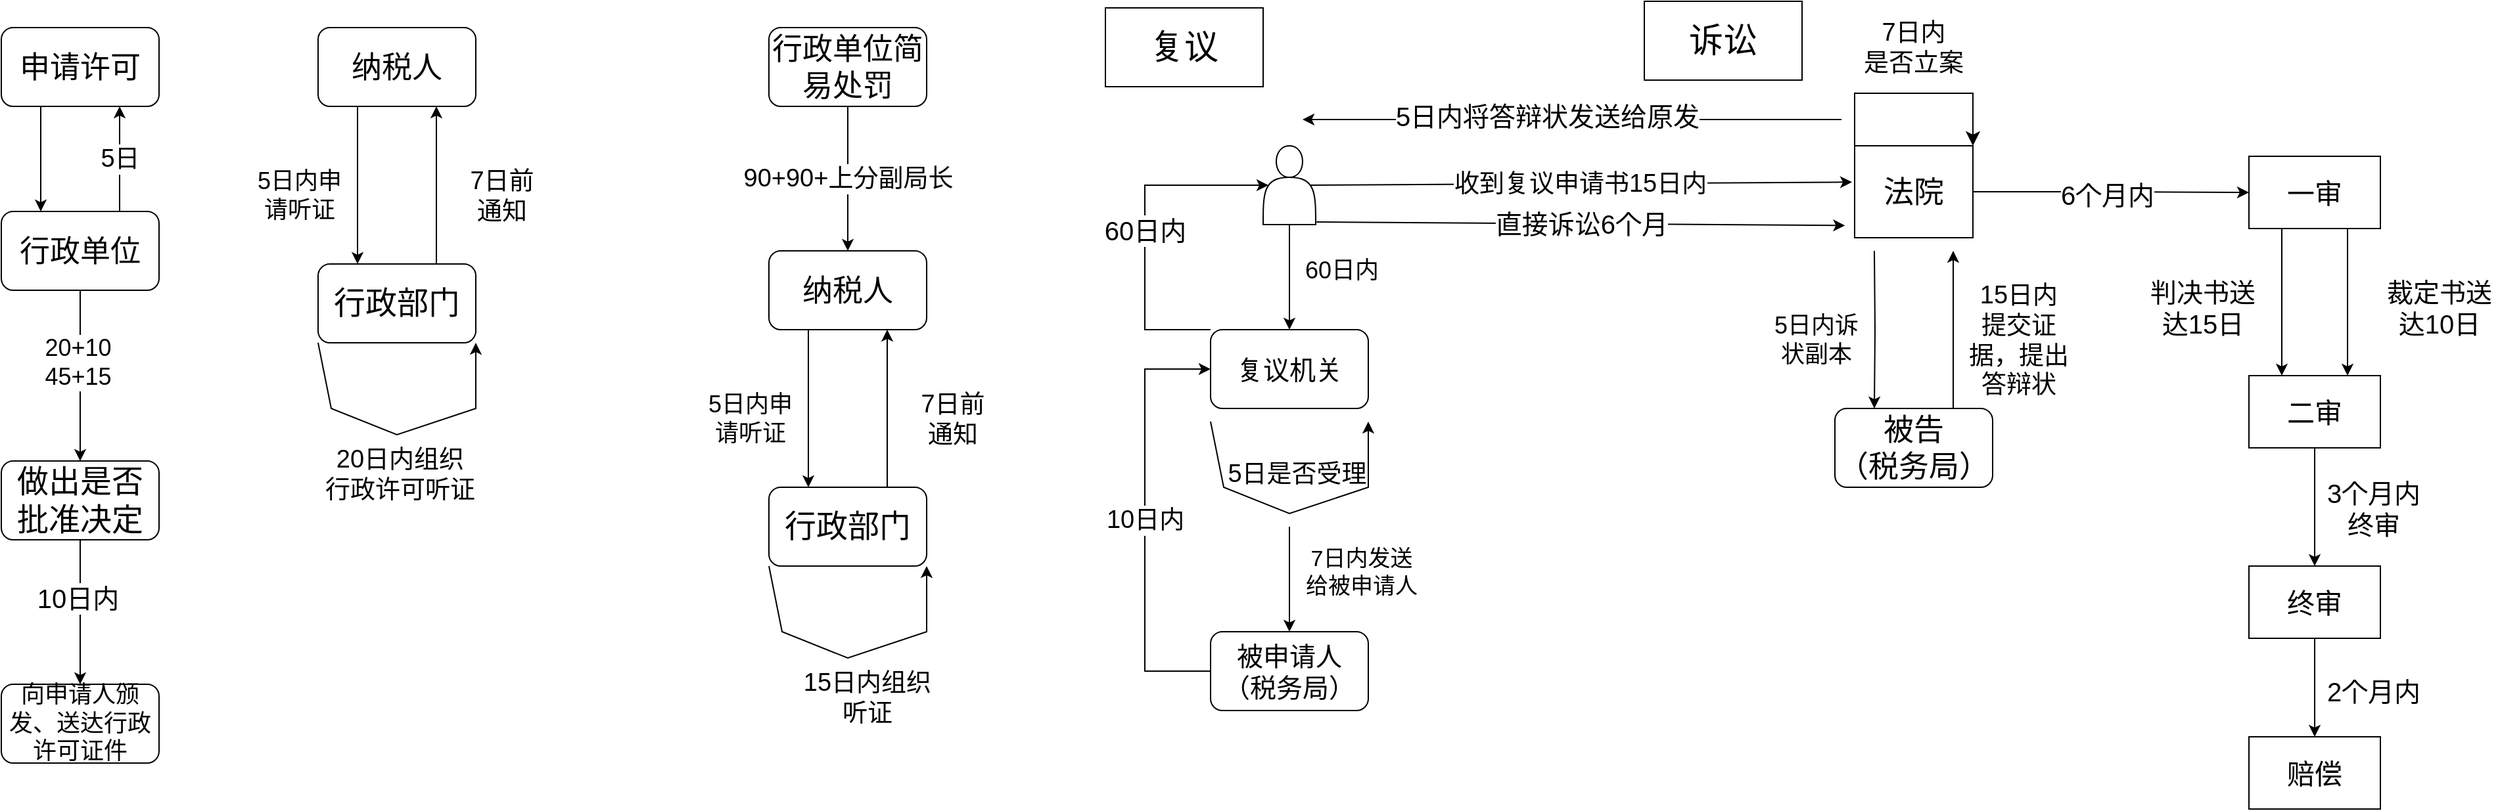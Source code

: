 <mxfile version="21.3.5" type="github">
  <diagram name="第 1 页" id="-ZGSn26ycv_NhK65gIa6">
    <mxGraphModel dx="1640" dy="1100" grid="1" gridSize="10" guides="1" tooltips="1" connect="1" arrows="1" fold="1" page="1" pageScale="1" pageWidth="827" pageHeight="1169" math="0" shadow="0">
      <root>
        <mxCell id="0" />
        <mxCell id="1" parent="0" />
        <mxCell id="Z39Dp9wX__Uqm4KgjtQT-8" value="" style="edgeStyle=orthogonalEdgeStyle;rounded=0;orthogonalLoop=1;jettySize=auto;html=1;exitX=0.25;exitY=1;exitDx=0;exitDy=0;entryX=0.25;entryY=0;entryDx=0;entryDy=0;" edge="1" parent="1" source="Z39Dp9wX__Uqm4KgjtQT-2" target="Z39Dp9wX__Uqm4KgjtQT-3">
          <mxGeometry relative="1" as="geometry" />
        </mxCell>
        <mxCell id="Z39Dp9wX__Uqm4KgjtQT-2" value="&lt;font style=&quot;font-size: 23px;&quot;&gt;申请许可&lt;/font&gt;" style="rounded=1;whiteSpace=wrap;html=1;" vertex="1" parent="1">
          <mxGeometry x="40" y="80" width="120" height="60" as="geometry" />
        </mxCell>
        <mxCell id="Z39Dp9wX__Uqm4KgjtQT-6" value="" style="edgeStyle=orthogonalEdgeStyle;rounded=0;orthogonalLoop=1;jettySize=auto;html=1;" edge="1" parent="1" source="Z39Dp9wX__Uqm4KgjtQT-3" target="Z39Dp9wX__Uqm4KgjtQT-5">
          <mxGeometry relative="1" as="geometry" />
        </mxCell>
        <mxCell id="Z39Dp9wX__Uqm4KgjtQT-9" value="&lt;font style=&quot;font-size: 18px;&quot;&gt;20+10&lt;br&gt;45+15&lt;/font&gt;" style="edgeLabel;html=1;align=center;verticalAlign=middle;resizable=0;points=[];" vertex="1" connectable="0" parent="Z39Dp9wX__Uqm4KgjtQT-6">
          <mxGeometry x="-0.163" y="-2" relative="1" as="geometry">
            <mxPoint as="offset" />
          </mxGeometry>
        </mxCell>
        <mxCell id="Z39Dp9wX__Uqm4KgjtQT-3" value="&lt;font style=&quot;font-size: 23px;&quot;&gt;行政单位&lt;/font&gt;" style="whiteSpace=wrap;html=1;rounded=1;" vertex="1" parent="1">
          <mxGeometry x="40" y="220" width="120" height="60" as="geometry" />
        </mxCell>
        <mxCell id="Z39Dp9wX__Uqm4KgjtQT-93" value="" style="edgeStyle=orthogonalEdgeStyle;rounded=0;orthogonalLoop=1;jettySize=auto;html=1;" edge="1" parent="1" source="Z39Dp9wX__Uqm4KgjtQT-5" target="Z39Dp9wX__Uqm4KgjtQT-92">
          <mxGeometry relative="1" as="geometry" />
        </mxCell>
        <mxCell id="Z39Dp9wX__Uqm4KgjtQT-94" value="&lt;font style=&quot;font-size: 20px;&quot;&gt;10日内&lt;/font&gt;" style="edgeLabel;html=1;align=center;verticalAlign=middle;resizable=0;points=[];" vertex="1" connectable="0" parent="Z39Dp9wX__Uqm4KgjtQT-93">
          <mxGeometry x="-0.212" y="-2" relative="1" as="geometry">
            <mxPoint as="offset" />
          </mxGeometry>
        </mxCell>
        <mxCell id="Z39Dp9wX__Uqm4KgjtQT-5" value="&lt;font style=&quot;font-size: 24px;&quot;&gt;做出是否批准决定&lt;/font&gt;" style="whiteSpace=wrap;html=1;rounded=1;" vertex="1" parent="1">
          <mxGeometry x="40" y="410" width="120" height="60" as="geometry" />
        </mxCell>
        <mxCell id="Z39Dp9wX__Uqm4KgjtQT-7" value="&lt;font style=&quot;font-size: 19px;&quot;&gt;5日&lt;/font&gt;" style="endArrow=classic;html=1;rounded=0;exitX=0.75;exitY=0;exitDx=0;exitDy=0;entryX=0.75;entryY=1;entryDx=0;entryDy=0;" edge="1" parent="1" source="Z39Dp9wX__Uqm4KgjtQT-3" target="Z39Dp9wX__Uqm4KgjtQT-2">
          <mxGeometry width="50" height="50" relative="1" as="geometry">
            <mxPoint x="410" y="190" as="sourcePoint" />
            <mxPoint x="460" y="140" as="targetPoint" />
          </mxGeometry>
        </mxCell>
        <mxCell id="Z39Dp9wX__Uqm4KgjtQT-11" value="&lt;span style=&quot;font-size: 23px;&quot;&gt;行政单位简易处罚&lt;/span&gt;" style="rounded=1;whiteSpace=wrap;html=1;" vertex="1" parent="1">
          <mxGeometry x="624" y="80" width="120" height="60" as="geometry" />
        </mxCell>
        <mxCell id="Z39Dp9wX__Uqm4KgjtQT-12" value="" style="edgeStyle=orthogonalEdgeStyle;rounded=0;orthogonalLoop=1;jettySize=auto;html=1;exitX=0.25;exitY=1;exitDx=0;exitDy=0;entryX=0.25;entryY=0;entryDx=0;entryDy=0;" edge="1" source="Z39Dp9wX__Uqm4KgjtQT-14" target="Z39Dp9wX__Uqm4KgjtQT-15" parent="1">
          <mxGeometry relative="1" as="geometry" />
        </mxCell>
        <mxCell id="Z39Dp9wX__Uqm4KgjtQT-14" value="&lt;font style=&quot;font-size: 23px;&quot;&gt;纳税人&lt;/font&gt;" style="whiteSpace=wrap;html=1;rounded=1;" vertex="1" parent="1">
          <mxGeometry x="624" y="250" width="120" height="60" as="geometry" />
        </mxCell>
        <mxCell id="Z39Dp9wX__Uqm4KgjtQT-15" value="&lt;font style=&quot;font-size: 24px;&quot;&gt;行政部门&lt;/font&gt;" style="whiteSpace=wrap;html=1;rounded=1;" vertex="1" parent="1">
          <mxGeometry x="624" y="430" width="120" height="60" as="geometry" />
        </mxCell>
        <mxCell id="Z39Dp9wX__Uqm4KgjtQT-17" value="&lt;font style=&quot;font-size: 19px;&quot;&gt;90+90+上分副局长&lt;/font&gt;" style="endArrow=classic;html=1;rounded=0;exitX=0.5;exitY=1;exitDx=0;exitDy=0;entryX=0.5;entryY=0;entryDx=0;entryDy=0;" edge="1" parent="1" source="Z39Dp9wX__Uqm4KgjtQT-11" target="Z39Dp9wX__Uqm4KgjtQT-14">
          <mxGeometry width="50" height="50" relative="1" as="geometry">
            <mxPoint x="584" y="390" as="sourcePoint" />
            <mxPoint x="634" y="340" as="targetPoint" />
            <mxPoint as="offset" />
          </mxGeometry>
        </mxCell>
        <mxCell id="Z39Dp9wX__Uqm4KgjtQT-19" value="" style="endArrow=classic;html=1;rounded=0;exitX=0;exitY=1;exitDx=0;exitDy=0;entryX=1;entryY=1;entryDx=0;entryDy=0;" edge="1" parent="1" source="Z39Dp9wX__Uqm4KgjtQT-15" target="Z39Dp9wX__Uqm4KgjtQT-15">
          <mxGeometry width="50" height="50" relative="1" as="geometry">
            <mxPoint x="584" y="380" as="sourcePoint" />
            <mxPoint x="734" y="500" as="targetPoint" />
            <Array as="points">
              <mxPoint x="634" y="540" />
              <mxPoint x="684" y="560" />
              <mxPoint x="744" y="540" />
            </Array>
          </mxGeometry>
        </mxCell>
        <mxCell id="Z39Dp9wX__Uqm4KgjtQT-20" value="&lt;font style=&quot;font-size: 19px;&quot;&gt;15日内组织听证&lt;/font&gt;" style="text;html=1;strokeColor=none;fillColor=none;align=center;verticalAlign=middle;whiteSpace=wrap;rounded=0;" vertex="1" parent="1">
          <mxGeometry x="644" y="570" width="110" height="40" as="geometry" />
        </mxCell>
        <mxCell id="Z39Dp9wX__Uqm4KgjtQT-26" value="&lt;font style=&quot;font-size: 19px;&quot;&gt;7日前&lt;br&gt;通知&lt;/font&gt;" style="text;html=1;strokeColor=none;fillColor=none;align=center;verticalAlign=middle;whiteSpace=wrap;rounded=0;" vertex="1" parent="1">
          <mxGeometry x="724" y="338" width="80" height="80" as="geometry" />
        </mxCell>
        <mxCell id="Z39Dp9wX__Uqm4KgjtQT-27" value="&lt;font style=&quot;font-size: 18px;&quot;&gt;5日内申请听证&lt;/font&gt;" style="text;html=1;strokeColor=none;fillColor=none;align=center;verticalAlign=middle;whiteSpace=wrap;rounded=0;" vertex="1" parent="1">
          <mxGeometry x="570" y="338" width="80" height="80" as="geometry" />
        </mxCell>
        <mxCell id="Z39Dp9wX__Uqm4KgjtQT-28" value="" style="endArrow=classic;html=1;rounded=0;exitX=0.75;exitY=0;exitDx=0;exitDy=0;entryX=0.75;entryY=1;entryDx=0;entryDy=0;" edge="1" parent="1" source="Z39Dp9wX__Uqm4KgjtQT-15" target="Z39Dp9wX__Uqm4KgjtQT-14">
          <mxGeometry width="50" height="50" relative="1" as="geometry">
            <mxPoint x="584" y="340" as="sourcePoint" />
            <mxPoint x="634" y="290" as="targetPoint" />
          </mxGeometry>
        </mxCell>
        <mxCell id="Z39Dp9wX__Uqm4KgjtQT-29" value="" style="edgeStyle=orthogonalEdgeStyle;rounded=0;orthogonalLoop=1;jettySize=auto;html=1;exitX=0.25;exitY=1;exitDx=0;exitDy=0;entryX=0.25;entryY=0;entryDx=0;entryDy=0;" edge="1" parent="1" source="Z39Dp9wX__Uqm4KgjtQT-30" target="Z39Dp9wX__Uqm4KgjtQT-31">
          <mxGeometry relative="1" as="geometry" />
        </mxCell>
        <mxCell id="Z39Dp9wX__Uqm4KgjtQT-30" value="&lt;font style=&quot;font-size: 23px;&quot;&gt;纳税人&lt;/font&gt;" style="whiteSpace=wrap;html=1;rounded=1;" vertex="1" parent="1">
          <mxGeometry x="281" y="80" width="120" height="60" as="geometry" />
        </mxCell>
        <mxCell id="Z39Dp9wX__Uqm4KgjtQT-31" value="&lt;font style=&quot;font-size: 24px;&quot;&gt;行政部门&lt;/font&gt;" style="whiteSpace=wrap;html=1;rounded=1;" vertex="1" parent="1">
          <mxGeometry x="281" y="260" width="120" height="60" as="geometry" />
        </mxCell>
        <mxCell id="Z39Dp9wX__Uqm4KgjtQT-32" value="" style="endArrow=classic;html=1;rounded=0;exitX=0;exitY=1;exitDx=0;exitDy=0;entryX=1;entryY=1;entryDx=0;entryDy=0;" edge="1" parent="1" source="Z39Dp9wX__Uqm4KgjtQT-31" target="Z39Dp9wX__Uqm4KgjtQT-31">
          <mxGeometry width="50" height="50" relative="1" as="geometry">
            <mxPoint x="241" y="210" as="sourcePoint" />
            <mxPoint x="391" y="330" as="targetPoint" />
            <Array as="points">
              <mxPoint x="291" y="370" />
              <mxPoint x="341" y="390" />
              <mxPoint x="401" y="370" />
            </Array>
          </mxGeometry>
        </mxCell>
        <mxCell id="Z39Dp9wX__Uqm4KgjtQT-33" value="&lt;font style=&quot;font-size: 19px;&quot;&gt;20日内组织&lt;br&gt;行政许可听证&lt;/font&gt;" style="text;html=1;strokeColor=none;fillColor=none;align=center;verticalAlign=middle;whiteSpace=wrap;rounded=0;" vertex="1" parent="1">
          <mxGeometry x="274" y="400" width="139" height="40" as="geometry" />
        </mxCell>
        <mxCell id="Z39Dp9wX__Uqm4KgjtQT-34" value="&lt;font style=&quot;font-size: 19px;&quot;&gt;7日前&lt;br&gt;通知&lt;/font&gt;" style="text;html=1;strokeColor=none;fillColor=none;align=center;verticalAlign=middle;whiteSpace=wrap;rounded=0;" vertex="1" parent="1">
          <mxGeometry x="381" y="168" width="80" height="80" as="geometry" />
        </mxCell>
        <mxCell id="Z39Dp9wX__Uqm4KgjtQT-35" value="&lt;font style=&quot;font-size: 18px;&quot;&gt;5日内申请听证&lt;/font&gt;" style="text;html=1;strokeColor=none;fillColor=none;align=center;verticalAlign=middle;whiteSpace=wrap;rounded=0;" vertex="1" parent="1">
          <mxGeometry x="227" y="168" width="80" height="80" as="geometry" />
        </mxCell>
        <mxCell id="Z39Dp9wX__Uqm4KgjtQT-36" value="" style="endArrow=classic;html=1;rounded=0;exitX=0.75;exitY=0;exitDx=0;exitDy=0;entryX=0.75;entryY=1;entryDx=0;entryDy=0;" edge="1" parent="1" source="Z39Dp9wX__Uqm4KgjtQT-31" target="Z39Dp9wX__Uqm4KgjtQT-30">
          <mxGeometry width="50" height="50" relative="1" as="geometry">
            <mxPoint x="241" y="170" as="sourcePoint" />
            <mxPoint x="291" y="120" as="targetPoint" />
          </mxGeometry>
        </mxCell>
        <mxCell id="Z39Dp9wX__Uqm4KgjtQT-40" value="" style="edgeStyle=orthogonalEdgeStyle;rounded=0;orthogonalLoop=1;jettySize=auto;html=1;" edge="1" parent="1" source="Z39Dp9wX__Uqm4KgjtQT-38" target="Z39Dp9wX__Uqm4KgjtQT-39">
          <mxGeometry relative="1" as="geometry" />
        </mxCell>
        <mxCell id="Z39Dp9wX__Uqm4KgjtQT-38" value="" style="shape=actor;whiteSpace=wrap;html=1;" vertex="1" parent="1">
          <mxGeometry x="1000" y="170" width="40" height="60" as="geometry" />
        </mxCell>
        <mxCell id="Z39Dp9wX__Uqm4KgjtQT-39" value="&lt;font style=&quot;font-size: 20px;&quot;&gt;复议机关&lt;/font&gt;" style="rounded=1;whiteSpace=wrap;html=1;" vertex="1" parent="1">
          <mxGeometry x="960" y="310" width="120" height="60" as="geometry" />
        </mxCell>
        <mxCell id="Z39Dp9wX__Uqm4KgjtQT-41" value="&lt;font style=&quot;font-size: 18px;&quot;&gt;60日内&lt;/font&gt;" style="text;html=1;strokeColor=none;fillColor=none;align=center;verticalAlign=middle;whiteSpace=wrap;rounded=0;" vertex="1" parent="1">
          <mxGeometry x="1030" y="250" width="60" height="30" as="geometry" />
        </mxCell>
        <mxCell id="Z39Dp9wX__Uqm4KgjtQT-42" value="&lt;font style=&quot;font-size: 26px;&quot;&gt;复议&lt;/font&gt;" style="rounded=0;whiteSpace=wrap;html=1;" vertex="1" parent="1">
          <mxGeometry x="880" y="65" width="120" height="60" as="geometry" />
        </mxCell>
        <mxCell id="Z39Dp9wX__Uqm4KgjtQT-43" value="" style="endArrow=classic;html=1;rounded=0;exitX=0;exitY=1;exitDx=0;exitDy=0;entryX=1;entryY=1;entryDx=0;entryDy=0;" edge="1" parent="1">
          <mxGeometry width="50" height="50" relative="1" as="geometry">
            <mxPoint x="960" y="380" as="sourcePoint" />
            <mxPoint x="1080" y="380" as="targetPoint" />
            <Array as="points">
              <mxPoint x="970" y="430" />
              <mxPoint x="1020" y="450" />
              <mxPoint x="1080" y="430" />
            </Array>
          </mxGeometry>
        </mxCell>
        <mxCell id="Z39Dp9wX__Uqm4KgjtQT-44" value="&lt;font style=&quot;font-size: 19px;&quot;&gt;5日是否受理&lt;/font&gt;" style="text;html=1;strokeColor=none;fillColor=none;align=center;verticalAlign=middle;whiteSpace=wrap;rounded=0;" vertex="1" parent="1">
          <mxGeometry x="971" y="400" width="110" height="40" as="geometry" />
        </mxCell>
        <mxCell id="Z39Dp9wX__Uqm4KgjtQT-45" value="&lt;font style=&quot;font-size: 20px;&quot;&gt;被申请人（税务局）&lt;/font&gt;" style="rounded=1;whiteSpace=wrap;html=1;" vertex="1" parent="1">
          <mxGeometry x="960" y="540" width="120" height="60" as="geometry" />
        </mxCell>
        <mxCell id="Z39Dp9wX__Uqm4KgjtQT-46" value="" style="endArrow=classic;html=1;rounded=0;entryX=0.5;entryY=0;entryDx=0;entryDy=0;" edge="1" parent="1" target="Z39Dp9wX__Uqm4KgjtQT-45">
          <mxGeometry width="50" height="50" relative="1" as="geometry">
            <mxPoint x="1020" y="460" as="sourcePoint" />
            <mxPoint x="1400" y="360" as="targetPoint" />
          </mxGeometry>
        </mxCell>
        <mxCell id="Z39Dp9wX__Uqm4KgjtQT-47" value="&lt;font style=&quot;font-size: 17px;&quot;&gt;7日内发送&lt;br&gt;给被申请人&lt;/font&gt;" style="text;html=1;strokeColor=none;fillColor=none;align=center;verticalAlign=middle;whiteSpace=wrap;rounded=0;" vertex="1" parent="1">
          <mxGeometry x="1025" y="480" width="100" height="30" as="geometry" />
        </mxCell>
        <mxCell id="Z39Dp9wX__Uqm4KgjtQT-48" value="&lt;font style=&quot;font-size: 19px;&quot;&gt;10日内&lt;/font&gt;" style="endArrow=classic;html=1;rounded=0;exitX=0;exitY=0.5;exitDx=0;exitDy=0;entryX=0;entryY=0.5;entryDx=0;entryDy=0;" edge="1" parent="1" source="Z39Dp9wX__Uqm4KgjtQT-45" target="Z39Dp9wX__Uqm4KgjtQT-39">
          <mxGeometry width="50" height="50" relative="1" as="geometry">
            <mxPoint x="1300" y="390" as="sourcePoint" />
            <mxPoint x="1350" y="340" as="targetPoint" />
            <Array as="points">
              <mxPoint x="910" y="570" />
              <mxPoint x="910" y="340" />
            </Array>
          </mxGeometry>
        </mxCell>
        <mxCell id="Z39Dp9wX__Uqm4KgjtQT-50" value="&lt;font style=&quot;font-size: 20px;&quot;&gt;60日内&lt;/font&gt;" style="endArrow=classic;html=1;rounded=0;exitX=0;exitY=0;exitDx=0;exitDy=0;entryX=0.1;entryY=0.5;entryDx=0;entryDy=0;entryPerimeter=0;" edge="1" parent="1" source="Z39Dp9wX__Uqm4KgjtQT-39" target="Z39Dp9wX__Uqm4KgjtQT-38">
          <mxGeometry x="-0.003" width="50" height="50" relative="1" as="geometry">
            <mxPoint x="1300" y="370" as="sourcePoint" />
            <mxPoint x="1350" y="320" as="targetPoint" />
            <Array as="points">
              <mxPoint x="910" y="310" />
              <mxPoint x="910" y="200" />
            </Array>
            <mxPoint as="offset" />
          </mxGeometry>
        </mxCell>
        <mxCell id="Z39Dp9wX__Uqm4KgjtQT-57" value="&lt;font style=&quot;font-size: 20px;&quot;&gt;直接诉讼6个月&lt;/font&gt;" style="endArrow=classic;html=1;rounded=0;exitX=1.017;exitY=0.967;exitDx=0;exitDy=0;exitPerimeter=0;entryX=-0.081;entryY=0.867;entryDx=0;entryDy=0;entryPerimeter=0;" edge="1" parent="1" source="Z39Dp9wX__Uqm4KgjtQT-38" target="Z39Dp9wX__Uqm4KgjtQT-59">
          <mxGeometry width="50" height="50" relative="1" as="geometry">
            <mxPoint x="1300" y="370" as="sourcePoint" />
            <mxPoint x="1460" y="228" as="targetPoint" />
          </mxGeometry>
        </mxCell>
        <mxCell id="Z39Dp9wX__Uqm4KgjtQT-58" value="&lt;font style=&quot;font-size: 19px;&quot;&gt;收到复议申请书15日内&lt;/font&gt;" style="endArrow=classic;html=1;rounded=0;exitX=0.9;exitY=0.5;exitDx=0;exitDy=0;exitPerimeter=0;entryX=-0.022;entryY=0.395;entryDx=0;entryDy=0;entryPerimeter=0;" edge="1" parent="1" source="Z39Dp9wX__Uqm4KgjtQT-38" target="Z39Dp9wX__Uqm4KgjtQT-59">
          <mxGeometry x="-0.002" width="50" height="50" relative="1" as="geometry">
            <mxPoint x="1300" y="370" as="sourcePoint" />
            <mxPoint x="1280" y="190" as="targetPoint" />
            <mxPoint as="offset" />
          </mxGeometry>
        </mxCell>
        <mxCell id="Z39Dp9wX__Uqm4KgjtQT-74" value="" style="edgeStyle=orthogonalEdgeStyle;rounded=0;orthogonalLoop=1;jettySize=auto;html=1;" edge="1" parent="1" source="Z39Dp9wX__Uqm4KgjtQT-59" target="Z39Dp9wX__Uqm4KgjtQT-73">
          <mxGeometry relative="1" as="geometry" />
        </mxCell>
        <mxCell id="Z39Dp9wX__Uqm4KgjtQT-75" value="&lt;font style=&quot;font-size: 20px;&quot;&gt;6个月内&lt;/font&gt;" style="edgeLabel;html=1;align=center;verticalAlign=middle;resizable=0;points=[];" vertex="1" connectable="0" parent="Z39Dp9wX__Uqm4KgjtQT-74">
          <mxGeometry x="-0.037" y="-2" relative="1" as="geometry">
            <mxPoint as="offset" />
          </mxGeometry>
        </mxCell>
        <mxCell id="Z39Dp9wX__Uqm4KgjtQT-59" value="&lt;font style=&quot;font-size: 23px;&quot;&gt;法院&lt;/font&gt;" style="shape=loopLimit;whiteSpace=wrap;html=1;size=0;" vertex="1" parent="1">
          <mxGeometry x="1450" y="170" width="90" height="70" as="geometry" />
        </mxCell>
        <mxCell id="Z39Dp9wX__Uqm4KgjtQT-60" value="&lt;font style=&quot;font-size: 26px;&quot;&gt;诉讼&lt;/font&gt;" style="rounded=0;whiteSpace=wrap;html=1;" vertex="1" parent="1">
          <mxGeometry x="1290" y="60" width="120" height="60" as="geometry" />
        </mxCell>
        <mxCell id="Z39Dp9wX__Uqm4KgjtQT-63" value="" style="edgeStyle=elbowEdgeStyle;elbow=horizontal;endArrow=classic;html=1;curved=0;rounded=0;endSize=8;startSize=8;exitX=0;exitY=0;exitDx=0;exitDy=0;entryX=1;entryY=0;entryDx=0;entryDy=0;" edge="1" parent="1" source="Z39Dp9wX__Uqm4KgjtQT-59" target="Z39Dp9wX__Uqm4KgjtQT-59">
          <mxGeometry width="50" height="50" relative="1" as="geometry">
            <mxPoint x="1430" y="340" as="sourcePoint" />
            <mxPoint x="1480" y="290" as="targetPoint" />
            <Array as="points">
              <mxPoint x="1470" y="130" />
              <mxPoint x="1495" y="110" />
            </Array>
          </mxGeometry>
        </mxCell>
        <mxCell id="Z39Dp9wX__Uqm4KgjtQT-65" value="&lt;font style=&quot;font-size: 19px;&quot;&gt;7日内&lt;br&gt;是否立案&lt;/font&gt;" style="text;html=1;strokeColor=none;fillColor=none;align=center;verticalAlign=middle;whiteSpace=wrap;rounded=0;" vertex="1" parent="1">
          <mxGeometry x="1450" y="80" width="90" height="30" as="geometry" />
        </mxCell>
        <mxCell id="Z39Dp9wX__Uqm4KgjtQT-66" value="" style="edgeStyle=orthogonalEdgeStyle;rounded=0;orthogonalLoop=1;jettySize=auto;html=1;exitX=0.25;exitY=1;exitDx=0;exitDy=0;entryX=0.25;entryY=0;entryDx=0;entryDy=0;" edge="1" parent="1" target="Z39Dp9wX__Uqm4KgjtQT-67">
          <mxGeometry relative="1" as="geometry">
            <mxPoint x="1465" y="250" as="sourcePoint" />
          </mxGeometry>
        </mxCell>
        <mxCell id="Z39Dp9wX__Uqm4KgjtQT-67" value="&lt;font style=&quot;font-size: 23px;&quot;&gt;被告&lt;br&gt;（税务局）&lt;/font&gt;" style="whiteSpace=wrap;html=1;rounded=1;" vertex="1" parent="1">
          <mxGeometry x="1435" y="370" width="120" height="60" as="geometry" />
        </mxCell>
        <mxCell id="Z39Dp9wX__Uqm4KgjtQT-68" value="&lt;font style=&quot;font-size: 19px;&quot;&gt;15日内提交证据，提出答辩状&lt;br&gt;&lt;/font&gt;" style="text;html=1;strokeColor=none;fillColor=none;align=center;verticalAlign=middle;whiteSpace=wrap;rounded=0;" vertex="1" parent="1">
          <mxGeometry x="1535" y="278" width="80" height="80" as="geometry" />
        </mxCell>
        <mxCell id="Z39Dp9wX__Uqm4KgjtQT-69" value="&lt;font style=&quot;font-size: 18px;&quot;&gt;5日内诉状副本&lt;/font&gt;" style="text;html=1;strokeColor=none;fillColor=none;align=center;verticalAlign=middle;whiteSpace=wrap;rounded=0;" vertex="1" parent="1">
          <mxGeometry x="1381" y="278" width="80" height="80" as="geometry" />
        </mxCell>
        <mxCell id="Z39Dp9wX__Uqm4KgjtQT-70" value="" style="endArrow=classic;html=1;rounded=0;exitX=0.75;exitY=0;exitDx=0;exitDy=0;entryX=0.75;entryY=1;entryDx=0;entryDy=0;" edge="1" parent="1" source="Z39Dp9wX__Uqm4KgjtQT-67">
          <mxGeometry width="50" height="50" relative="1" as="geometry">
            <mxPoint x="1395" y="280" as="sourcePoint" />
            <mxPoint x="1525" y="250" as="targetPoint" />
          </mxGeometry>
        </mxCell>
        <mxCell id="Z39Dp9wX__Uqm4KgjtQT-71" value="" style="endArrow=classic;html=1;rounded=0;" edge="1" parent="1">
          <mxGeometry width="50" height="50" relative="1" as="geometry">
            <mxPoint x="1440" y="150" as="sourcePoint" />
            <mxPoint x="1030" y="150" as="targetPoint" />
          </mxGeometry>
        </mxCell>
        <mxCell id="Z39Dp9wX__Uqm4KgjtQT-72" value="&lt;font style=&quot;font-size: 20px;&quot;&gt;5日内将答辩状发送给原发&lt;/font&gt;" style="edgeLabel;html=1;align=center;verticalAlign=middle;resizable=0;points=[];" vertex="1" connectable="0" parent="Z39Dp9wX__Uqm4KgjtQT-71">
          <mxGeometry x="0.093" y="-3" relative="1" as="geometry">
            <mxPoint as="offset" />
          </mxGeometry>
        </mxCell>
        <mxCell id="Z39Dp9wX__Uqm4KgjtQT-73" value="&lt;font style=&quot;font-size: 21px;&quot;&gt;一审&lt;/font&gt;" style="rounded=0;whiteSpace=wrap;html=1;" vertex="1" parent="1">
          <mxGeometry x="1750" y="178" width="100" height="55" as="geometry" />
        </mxCell>
        <mxCell id="Z39Dp9wX__Uqm4KgjtQT-86" value="" style="edgeStyle=orthogonalEdgeStyle;rounded=0;orthogonalLoop=1;jettySize=auto;html=1;" edge="1" parent="1" source="Z39Dp9wX__Uqm4KgjtQT-77" target="Z39Dp9wX__Uqm4KgjtQT-85">
          <mxGeometry relative="1" as="geometry" />
        </mxCell>
        <mxCell id="Z39Dp9wX__Uqm4KgjtQT-77" value="&lt;font style=&quot;font-size: 21px;&quot;&gt;二审&lt;/font&gt;" style="rounded=0;whiteSpace=wrap;html=1;" vertex="1" parent="1">
          <mxGeometry x="1750" y="345" width="100" height="55" as="geometry" />
        </mxCell>
        <mxCell id="Z39Dp9wX__Uqm4KgjtQT-78" value="" style="endArrow=classic;html=1;rounded=0;exitX=0.25;exitY=1;exitDx=0;exitDy=0;entryX=0.25;entryY=0;entryDx=0;entryDy=0;" edge="1" parent="1" source="Z39Dp9wX__Uqm4KgjtQT-73" target="Z39Dp9wX__Uqm4KgjtQT-77">
          <mxGeometry width="50" height="50" relative="1" as="geometry">
            <mxPoint x="1610" y="430" as="sourcePoint" />
            <mxPoint x="1660" y="380" as="targetPoint" />
          </mxGeometry>
        </mxCell>
        <mxCell id="Z39Dp9wX__Uqm4KgjtQT-80" value="&lt;font style=&quot;font-size: 20px;&quot;&gt;判决书送达15日&lt;/font&gt;" style="text;html=1;strokeColor=none;fillColor=none;align=center;verticalAlign=middle;whiteSpace=wrap;rounded=0;" vertex="1" parent="1">
          <mxGeometry x="1670" y="265" width="90" height="55" as="geometry" />
        </mxCell>
        <mxCell id="Z39Dp9wX__Uqm4KgjtQT-83" value="" style="endArrow=classic;html=1;rounded=0;exitX=0.75;exitY=1;exitDx=0;exitDy=0;entryX=0.75;entryY=0;entryDx=0;entryDy=0;" edge="1" parent="1" source="Z39Dp9wX__Uqm4KgjtQT-73" target="Z39Dp9wX__Uqm4KgjtQT-77">
          <mxGeometry width="50" height="50" relative="1" as="geometry">
            <mxPoint x="1610" y="400" as="sourcePoint" />
            <mxPoint x="1660" y="350" as="targetPoint" />
          </mxGeometry>
        </mxCell>
        <mxCell id="Z39Dp9wX__Uqm4KgjtQT-84" value="&lt;font style=&quot;font-size: 20px;&quot;&gt;裁定书送达10日&lt;/font&gt;" style="text;html=1;strokeColor=none;fillColor=none;align=center;verticalAlign=middle;whiteSpace=wrap;rounded=0;" vertex="1" parent="1">
          <mxGeometry x="1850" y="265" width="90" height="55" as="geometry" />
        </mxCell>
        <mxCell id="Z39Dp9wX__Uqm4KgjtQT-89" value="" style="edgeStyle=orthogonalEdgeStyle;rounded=0;orthogonalLoop=1;jettySize=auto;html=1;" edge="1" parent="1" source="Z39Dp9wX__Uqm4KgjtQT-85" target="Z39Dp9wX__Uqm4KgjtQT-88">
          <mxGeometry relative="1" as="geometry" />
        </mxCell>
        <mxCell id="Z39Dp9wX__Uqm4KgjtQT-85" value="&lt;font style=&quot;font-size: 21px;&quot;&gt;终审&lt;/font&gt;" style="rounded=0;whiteSpace=wrap;html=1;" vertex="1" parent="1">
          <mxGeometry x="1750" y="490" width="100" height="55" as="geometry" />
        </mxCell>
        <mxCell id="Z39Dp9wX__Uqm4KgjtQT-87" value="&lt;font style=&quot;font-size: 20px;&quot;&gt;3个月内终审&lt;/font&gt;" style="text;html=1;strokeColor=none;fillColor=none;align=center;verticalAlign=middle;whiteSpace=wrap;rounded=0;" vertex="1" parent="1">
          <mxGeometry x="1800" y="418" width="90" height="55" as="geometry" />
        </mxCell>
        <mxCell id="Z39Dp9wX__Uqm4KgjtQT-88" value="&lt;font style=&quot;font-size: 21px;&quot;&gt;赔偿&lt;/font&gt;" style="rounded=0;whiteSpace=wrap;html=1;" vertex="1" parent="1">
          <mxGeometry x="1750" y="620" width="100" height="55" as="geometry" />
        </mxCell>
        <mxCell id="Z39Dp9wX__Uqm4KgjtQT-90" value="&lt;font style=&quot;font-size: 20px;&quot;&gt;2个月内&lt;/font&gt;" style="text;html=1;strokeColor=none;fillColor=none;align=center;verticalAlign=middle;whiteSpace=wrap;rounded=0;" vertex="1" parent="1">
          <mxGeometry x="1800" y="557" width="90" height="55" as="geometry" />
        </mxCell>
        <mxCell id="Z39Dp9wX__Uqm4KgjtQT-92" value="&lt;font style=&quot;font-size: 18px;&quot;&gt;向申请人颁发、送达行政许可证件&lt;/font&gt;" style="whiteSpace=wrap;html=1;rounded=1;" vertex="1" parent="1">
          <mxGeometry x="40" y="580" width="120" height="60" as="geometry" />
        </mxCell>
      </root>
    </mxGraphModel>
  </diagram>
</mxfile>
